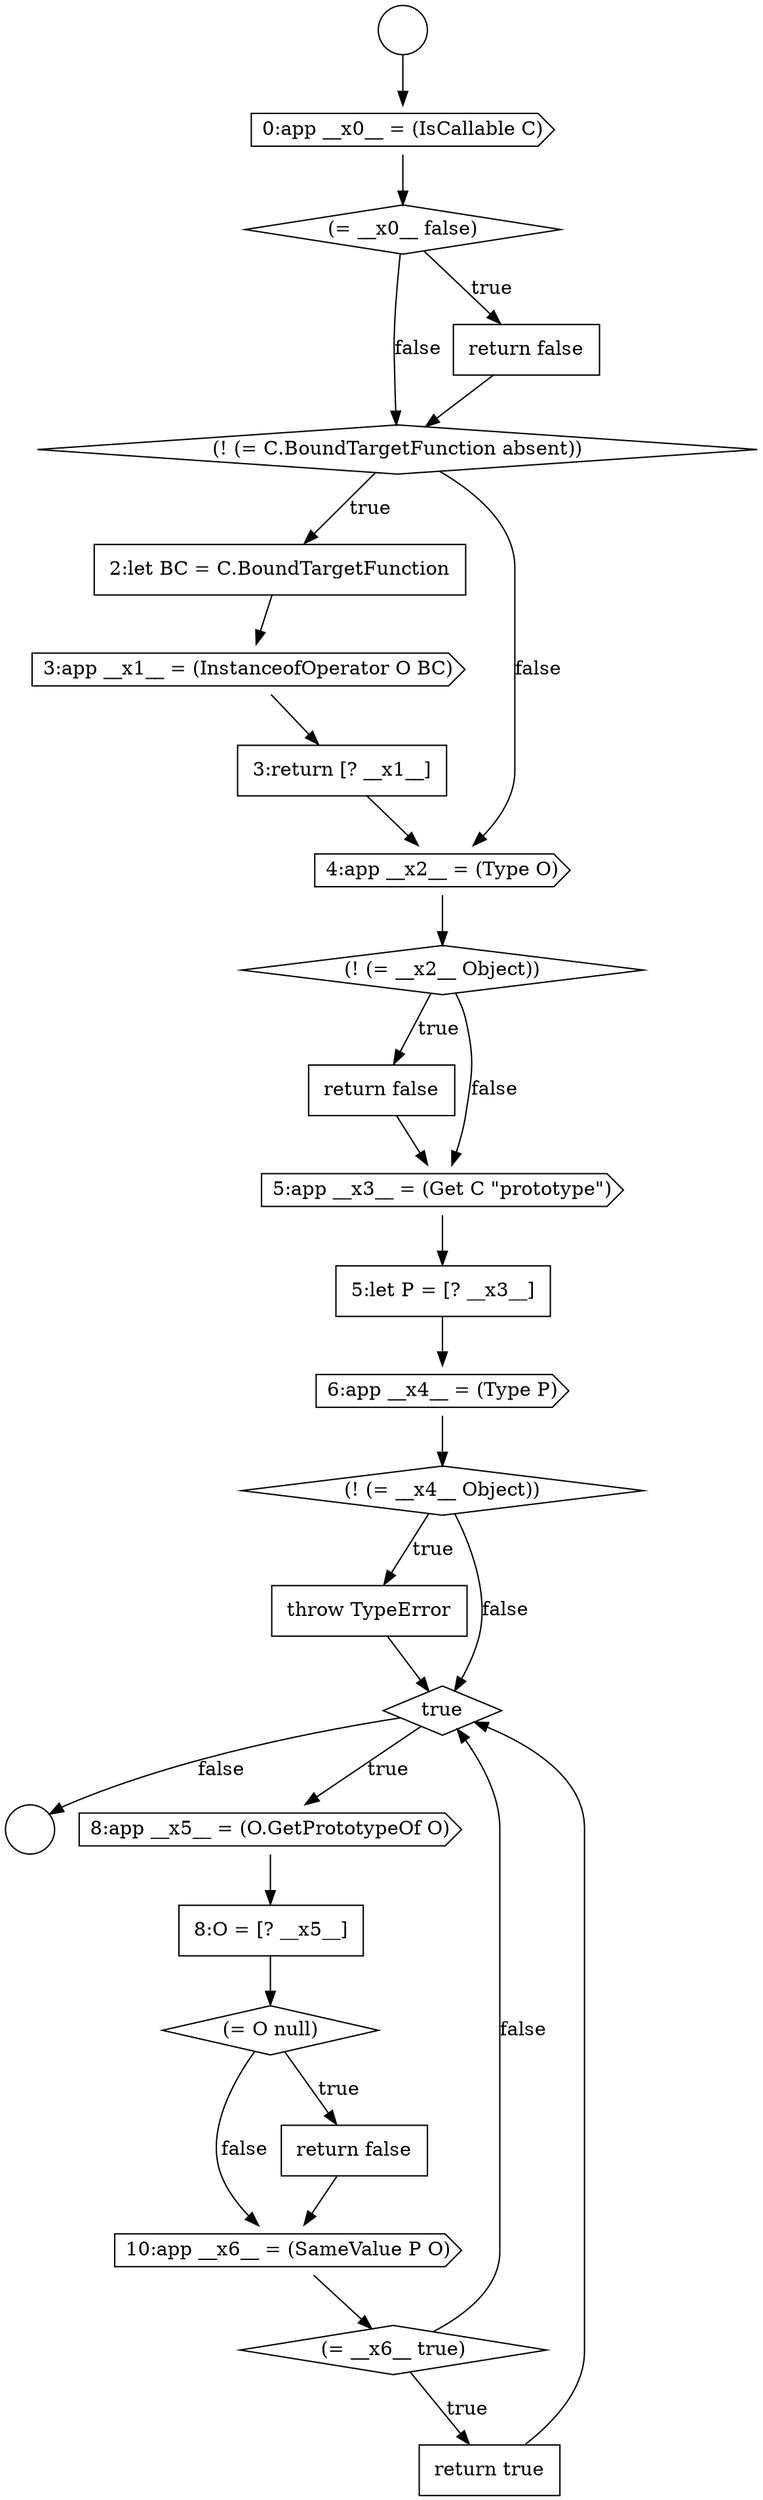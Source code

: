 digraph {
  node930 [shape=none, margin=0, label=<<font color="black">
    <table border="0" cellborder="1" cellspacing="0" cellpadding="10">
      <tr><td align="left">throw TypeError</td></tr>
    </table>
  </font>> color="black" fillcolor="white" style=filled]
  node916 [shape=cds, label=<<font color="black">0:app __x0__ = (IsCallable C)</font>> color="black" fillcolor="white" style=filled]
  node933 [shape=none, margin=0, label=<<font color="black">
    <table border="0" cellborder="1" cellspacing="0" cellpadding="10">
      <tr><td align="left">8:O = [? __x5__]</td></tr>
    </table>
  </font>> color="black" fillcolor="white" style=filled]
  node922 [shape=none, margin=0, label=<<font color="black">
    <table border="0" cellborder="1" cellspacing="0" cellpadding="10">
      <tr><td align="left">3:return [? __x1__]</td></tr>
    </table>
  </font>> color="black" fillcolor="white" style=filled]
  node927 [shape=none, margin=0, label=<<font color="black">
    <table border="0" cellborder="1" cellspacing="0" cellpadding="10">
      <tr><td align="left">5:let P = [? __x3__]</td></tr>
    </table>
  </font>> color="black" fillcolor="white" style=filled]
  node931 [shape=diamond, label=<<font color="black">true</font>> color="black" fillcolor="white" style=filled]
  node917 [shape=diamond, label=<<font color="black">(= __x0__ false)</font>> color="black" fillcolor="white" style=filled]
  node934 [shape=diamond, label=<<font color="black">(= O null)</font>> color="black" fillcolor="white" style=filled]
  node924 [shape=diamond, label=<<font color="black">(! (= __x2__ Object))</font>> color="black" fillcolor="white" style=filled]
  node937 [shape=diamond, label=<<font color="black">(= __x6__ true)</font>> color="black" fillcolor="white" style=filled]
  node920 [shape=none, margin=0, label=<<font color="black">
    <table border="0" cellborder="1" cellspacing="0" cellpadding="10">
      <tr><td align="left">2:let BC = C.BoundTargetFunction</td></tr>
    </table>
  </font>> color="black" fillcolor="white" style=filled]
  node925 [shape=none, margin=0, label=<<font color="black">
    <table border="0" cellborder="1" cellspacing="0" cellpadding="10">
      <tr><td align="left">return false</td></tr>
    </table>
  </font>> color="black" fillcolor="white" style=filled]
  node938 [shape=none, margin=0, label=<<font color="black">
    <table border="0" cellborder="1" cellspacing="0" cellpadding="10">
      <tr><td align="left">return true</td></tr>
    </table>
  </font>> color="black" fillcolor="white" style=filled]
  node921 [shape=cds, label=<<font color="black">3:app __x1__ = (InstanceofOperator O BC)</font>> color="black" fillcolor="white" style=filled]
  node926 [shape=cds, label=<<font color="black">5:app __x3__ = (Get C &quot;prototype&quot;)</font>> color="black" fillcolor="white" style=filled]
  node936 [shape=cds, label=<<font color="black">10:app __x6__ = (SameValue P O)</font>> color="black" fillcolor="white" style=filled]
  node919 [shape=diamond, label=<<font color="black">(! (= C.BoundTargetFunction absent))</font>> color="black" fillcolor="white" style=filled]
  node915 [shape=circle label=" " color="black" fillcolor="white" style=filled]
  node932 [shape=cds, label=<<font color="black">8:app __x5__ = (O.GetPrototypeOf O)</font>> color="black" fillcolor="white" style=filled]
  node914 [shape=circle label=" " color="black" fillcolor="white" style=filled]
  node929 [shape=diamond, label=<<font color="black">(! (= __x4__ Object))</font>> color="black" fillcolor="white" style=filled]
  node918 [shape=none, margin=0, label=<<font color="black">
    <table border="0" cellborder="1" cellspacing="0" cellpadding="10">
      <tr><td align="left">return false</td></tr>
    </table>
  </font>> color="black" fillcolor="white" style=filled]
  node928 [shape=cds, label=<<font color="black">6:app __x4__ = (Type P)</font>> color="black" fillcolor="white" style=filled]
  node935 [shape=none, margin=0, label=<<font color="black">
    <table border="0" cellborder="1" cellspacing="0" cellpadding="10">
      <tr><td align="left">return false</td></tr>
    </table>
  </font>> color="black" fillcolor="white" style=filled]
  node923 [shape=cds, label=<<font color="black">4:app __x2__ = (Type O)</font>> color="black" fillcolor="white" style=filled]
  node923 -> node924 [ color="black"]
  node930 -> node931 [ color="black"]
  node917 -> node918 [label=<<font color="black">true</font>> color="black"]
  node917 -> node919 [label=<<font color="black">false</font>> color="black"]
  node914 -> node916 [ color="black"]
  node938 -> node931 [ color="black"]
  node937 -> node938 [label=<<font color="black">true</font>> color="black"]
  node937 -> node931 [label=<<font color="black">false</font>> color="black"]
  node929 -> node930 [label=<<font color="black">true</font>> color="black"]
  node929 -> node931 [label=<<font color="black">false</font>> color="black"]
  node928 -> node929 [ color="black"]
  node925 -> node926 [ color="black"]
  node922 -> node923 [ color="black"]
  node924 -> node925 [label=<<font color="black">true</font>> color="black"]
  node924 -> node926 [label=<<font color="black">false</font>> color="black"]
  node916 -> node917 [ color="black"]
  node933 -> node934 [ color="black"]
  node921 -> node922 [ color="black"]
  node932 -> node933 [ color="black"]
  node920 -> node921 [ color="black"]
  node926 -> node927 [ color="black"]
  node936 -> node937 [ color="black"]
  node931 -> node932 [label=<<font color="black">true</font>> color="black"]
  node931 -> node915 [label=<<font color="black">false</font>> color="black"]
  node934 -> node935 [label=<<font color="black">true</font>> color="black"]
  node934 -> node936 [label=<<font color="black">false</font>> color="black"]
  node919 -> node920 [label=<<font color="black">true</font>> color="black"]
  node919 -> node923 [label=<<font color="black">false</font>> color="black"]
  node935 -> node936 [ color="black"]
  node918 -> node919 [ color="black"]
  node927 -> node928 [ color="black"]
}
